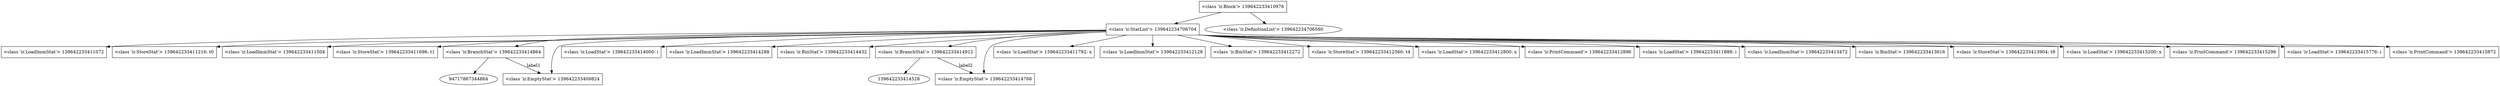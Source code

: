 digraph G {
139642233411072 [shape=box,label="<class 'ir.LoadImmStat'> 139642233411072" ];
139642233411216 [shape=box,label="<class 'ir.StoreStat'> 139642233411216: t0" ];
139642233411504 [shape=box,label="<class 'ir.LoadImmStat'> 139642233411504" ];
139642233411696 [shape=box,label="<class 'ir.StoreStat'> 139642233411696: t1" ];
139642233409824 [shape=box,label="<class 'ir.EmptyStat'> 139642233409824" ];
139642233414000 [shape=box,label="<class 'ir.LoadStat'> 139642233414000: i" ];
139642233414288 [shape=box,label="<class 'ir.LoadImmStat'> 139642233414288" ];
139642233414432 [shape=box,label="<class 'ir.BinStat'> 139642233414432" ];
139642233414912 [shape=box,label="<class 'ir.BranchStat'> 139642233414912" ];
139642233414912 -> 139642233414528;
139642233414912 -> 139642233414768 [label=label2];
139642233411792 [shape=box,label="<class 'ir.LoadStat'> 139642233411792: x" ];
139642233412128 [shape=box,label="<class 'ir.LoadImmStat'> 139642233412128" ];
139642233412272 [shape=box,label="<class 'ir.BinStat'> 139642233412272" ];
139642233412560 [shape=box,label="<class 'ir.StoreStat'> 139642233412560: t4" ];
139642233412800 [shape=box,label="<class 'ir.LoadStat'> 139642233412800: x" ];
139642233412896 [shape=box,label="<class 'ir.PrintCommand'> 139642233412896" ];
139642233411888 [shape=box,label="<class 'ir.LoadStat'> 139642233411888: i" ];
139642233413472 [shape=box,label="<class 'ir.LoadImmStat'> 139642233413472" ];
139642233413616 [shape=box,label="<class 'ir.BinStat'> 139642233413616" ];
139642233413904 [shape=box,label="<class 'ir.StoreStat'> 139642233413904: t9" ];
139642233414864 [shape=box,label="<class 'ir.BranchStat'> 139642233414864" ];
139642233414864 -> 94717867344864;
139642233414864 -> 139642233409824 [label=label1];
139642233414768 [shape=box,label="<class 'ir.EmptyStat'> 139642233414768" ];
139642233415200 [shape=box,label="<class 'ir.LoadStat'> 139642233415200: x" ];
139642233415296 [shape=box,label="<class 'ir.PrintCommand'> 139642233415296" ];
139642233415776 [shape=box,label="<class 'ir.LoadStat'> 139642233415776: i" ];
139642233415872 [shape=box,label="<class 'ir.PrintCommand'> 139642233415872" ];
139642234706704 [shape=box,label="<class 'ir.StatList'> 139642234706704" ];
139642234706704 -> 139642233411072 [pos=0];
139642234706704 -> 139642233411216 [pos=1];
139642234706704 -> 139642233411504 [pos=2];
139642234706704 -> 139642233411696 [pos=3];
139642234706704 -> 139642233409824 [pos=4];
139642234706704 -> 139642233414000 [pos=5];
139642234706704 -> 139642233414288 [pos=6];
139642234706704 -> 139642233414432 [pos=7];
139642234706704 -> 139642233414912 [pos=8];
139642234706704 -> 139642233411792 [pos=9];
139642234706704 -> 139642233412128 [pos=10];
139642234706704 -> 139642233412272 [pos=11];
139642234706704 -> 139642233412560 [pos=12];
139642234706704 -> 139642233412800 [pos=13];
139642234706704 -> 139642233412896 [pos=14];
139642234706704 -> 139642233411888 [pos=15];
139642234706704 -> 139642233413472 [pos=16];
139642234706704 -> 139642233413616 [pos=17];
139642234706704 -> 139642233413904 [pos=18];
139642234706704 -> 139642233414864 [pos=19];
139642234706704 -> 139642233414768 [pos=20];
139642234706704 -> 139642233415200 [pos=21];
139642234706704 -> 139642233415296 [pos=22];
139642234706704 -> 139642233415776 [pos=23];
139642234706704 -> 139642233415872 [pos=24];
139642234706560 [label="<class 'ir.DefinitionList'> 139642234706560" ];
139642233410976 [shape=box,label="<class 'ir.Block'> 139642233410976" ];
139642233410976 -> 139642234706704;
139642233410976 -> 139642234706560;
}
